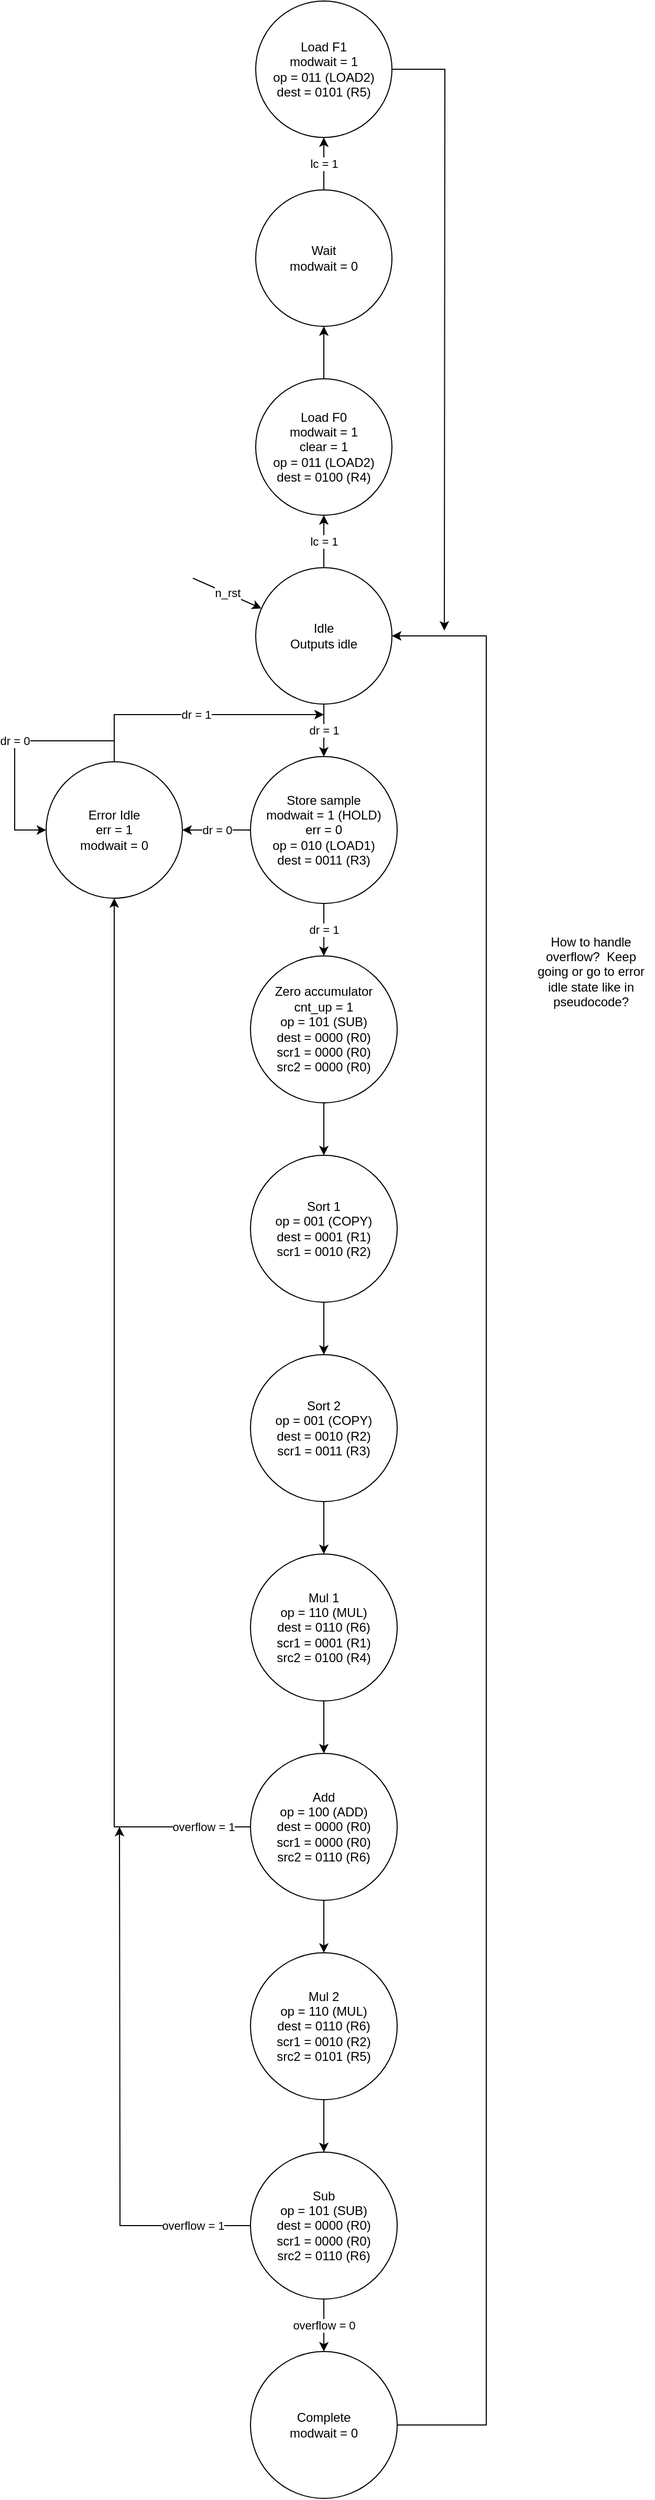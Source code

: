 <mxfile version="14.4.3" type="device"><diagram id="116usIIu4sC35L-W-Oq0" name="Page-1"><mxGraphModel dx="1422" dy="1796" grid="1" gridSize="10" guides="1" tooltips="1" connect="1" arrows="1" fold="1" page="1" pageScale="1" pageWidth="850" pageHeight="1100" math="0" shadow="0"><root><mxCell id="0"/><mxCell id="1" parent="0"/><mxCell id="UNdPtts22r_8lSAZm-GZ-4" value="dr = 1" style="edgeStyle=orthogonalEdgeStyle;rounded=0;orthogonalLoop=1;jettySize=auto;html=1;entryX=0.5;entryY=0;entryDx=0;entryDy=0;" edge="1" parent="1" source="UNdPtts22r_8lSAZm-GZ-1" target="UNdPtts22r_8lSAZm-GZ-3"><mxGeometry relative="1" as="geometry"/></mxCell><mxCell id="UNdPtts22r_8lSAZm-GZ-31" value="lc = 1" style="edgeStyle=orthogonalEdgeStyle;rounded=0;orthogonalLoop=1;jettySize=auto;html=1;entryX=0.5;entryY=1;entryDx=0;entryDy=0;" edge="1" parent="1" source="UNdPtts22r_8lSAZm-GZ-1" target="UNdPtts22r_8lSAZm-GZ-29"><mxGeometry relative="1" as="geometry"/></mxCell><mxCell id="UNdPtts22r_8lSAZm-GZ-1" value="&lt;div&gt;Idle&lt;/div&gt;&lt;div&gt;Outputs idle&lt;br&gt;&lt;/div&gt;" style="ellipse;whiteSpace=wrap;html=1;aspect=fixed;" vertex="1" parent="1"><mxGeometry x="360" y="40" width="130" height="130" as="geometry"/></mxCell><mxCell id="UNdPtts22r_8lSAZm-GZ-2" value="n_rst" style="endArrow=classic;html=1;" edge="1" parent="1" target="UNdPtts22r_8lSAZm-GZ-1"><mxGeometry width="50" height="50" relative="1" as="geometry"><mxPoint x="300" y="50" as="sourcePoint"/><mxPoint x="350" y="10" as="targetPoint"/></mxGeometry></mxCell><mxCell id="UNdPtts22r_8lSAZm-GZ-7" value="dr = 1" style="edgeStyle=orthogonalEdgeStyle;rounded=0;orthogonalLoop=1;jettySize=auto;html=1;" edge="1" parent="1" source="UNdPtts22r_8lSAZm-GZ-3" target="UNdPtts22r_8lSAZm-GZ-6"><mxGeometry relative="1" as="geometry"/></mxCell><mxCell id="UNdPtts22r_8lSAZm-GZ-13" value="dr = 0" style="edgeStyle=orthogonalEdgeStyle;rounded=0;orthogonalLoop=1;jettySize=auto;html=1;entryX=1;entryY=0.5;entryDx=0;entryDy=0;" edge="1" parent="1" source="UNdPtts22r_8lSAZm-GZ-3" target="UNdPtts22r_8lSAZm-GZ-12"><mxGeometry relative="1" as="geometry"/></mxCell><mxCell id="UNdPtts22r_8lSAZm-GZ-3" value="&lt;div&gt;Store sample&lt;br&gt;&lt;/div&gt;&lt;div&gt;modwait = 1 (HOLD)&lt;br&gt;&lt;/div&gt;&lt;div&gt;err = 0&lt;br&gt;&lt;/div&gt;&lt;div&gt;op = 010 (LOAD1)&lt;/div&gt;&lt;div&gt;dest = 0011 (R3)&lt;br&gt;&lt;/div&gt;" style="ellipse;whiteSpace=wrap;html=1;aspect=fixed;" vertex="1" parent="1"><mxGeometry x="355" y="220" width="140" height="140" as="geometry"/></mxCell><mxCell id="UNdPtts22r_8lSAZm-GZ-10" style="edgeStyle=orthogonalEdgeStyle;rounded=0;orthogonalLoop=1;jettySize=auto;html=1;entryX=0.5;entryY=0;entryDx=0;entryDy=0;" edge="1" parent="1" source="UNdPtts22r_8lSAZm-GZ-6" target="UNdPtts22r_8lSAZm-GZ-8"><mxGeometry relative="1" as="geometry"/></mxCell><mxCell id="UNdPtts22r_8lSAZm-GZ-6" value="&lt;div&gt;Zero accumulator&lt;/div&gt;&lt;div&gt;cnt_up = 1&lt;br&gt;&lt;/div&gt;&lt;div&gt;op = 101 (SUB)&lt;/div&gt;&lt;div&gt;dest = 0000 (R0)&lt;/div&gt;&lt;div&gt;scr1 = 0000 (R0)&lt;/div&gt;&lt;div&gt;src2 = 0000 (R0)&lt;br&gt;&lt;/div&gt;" style="ellipse;whiteSpace=wrap;html=1;aspect=fixed;" vertex="1" parent="1"><mxGeometry x="355" y="410" width="140" height="140" as="geometry"/></mxCell><mxCell id="UNdPtts22r_8lSAZm-GZ-11" style="edgeStyle=orthogonalEdgeStyle;rounded=0;orthogonalLoop=1;jettySize=auto;html=1;entryX=0.5;entryY=0;entryDx=0;entryDy=0;" edge="1" parent="1" source="UNdPtts22r_8lSAZm-GZ-8" target="UNdPtts22r_8lSAZm-GZ-9"><mxGeometry relative="1" as="geometry"/></mxCell><mxCell id="UNdPtts22r_8lSAZm-GZ-8" value="&lt;div&gt;Sort 1&lt;br&gt;&lt;/div&gt;&lt;div&gt;op = 001 (COPY)&lt;/div&gt;&lt;div&gt;dest = 0001 (R1)&lt;/div&gt;&lt;div&gt;scr1 = 0010 (R2)&lt;/div&gt;" style="ellipse;whiteSpace=wrap;html=1;aspect=fixed;" vertex="1" parent="1"><mxGeometry x="355" y="600" width="140" height="140" as="geometry"/></mxCell><mxCell id="UNdPtts22r_8lSAZm-GZ-17" style="edgeStyle=orthogonalEdgeStyle;rounded=0;orthogonalLoop=1;jettySize=auto;html=1;entryX=0.5;entryY=0;entryDx=0;entryDy=0;" edge="1" parent="1" source="UNdPtts22r_8lSAZm-GZ-9" target="UNdPtts22r_8lSAZm-GZ-16"><mxGeometry relative="1" as="geometry"/></mxCell><mxCell id="UNdPtts22r_8lSAZm-GZ-9" value="&lt;div&gt;Sort 2&lt;br&gt;&lt;/div&gt;&lt;div&gt;op = 001 (COPY)&lt;/div&gt;&lt;div&gt;dest = 0010 (R2)&lt;/div&gt;&lt;div&gt;scr1 = 0011 (R3)&lt;/div&gt;" style="ellipse;whiteSpace=wrap;html=1;aspect=fixed;" vertex="1" parent="1"><mxGeometry x="355" y="790" width="140" height="140" as="geometry"/></mxCell><mxCell id="UNdPtts22r_8lSAZm-GZ-15" value="dr = 1" style="edgeStyle=orthogonalEdgeStyle;rounded=0;orthogonalLoop=1;jettySize=auto;html=1;" edge="1" parent="1" source="UNdPtts22r_8lSAZm-GZ-12"><mxGeometry relative="1" as="geometry"><mxPoint x="425" y="180" as="targetPoint"/><Array as="points"><mxPoint x="225" y="180"/></Array></mxGeometry></mxCell><mxCell id="UNdPtts22r_8lSAZm-GZ-12" value="Error Idle&lt;br&gt;&lt;div&gt;err = 1&lt;/div&gt;&lt;div&gt;modwait = 0&lt;br&gt;&lt;/div&gt;" style="ellipse;whiteSpace=wrap;html=1;aspect=fixed;" vertex="1" parent="1"><mxGeometry x="160" y="225" width="130" height="130" as="geometry"/></mxCell><mxCell id="UNdPtts22r_8lSAZm-GZ-14" value="dr = 0" style="edgeStyle=orthogonalEdgeStyle;rounded=0;orthogonalLoop=1;jettySize=auto;html=1;entryX=0;entryY=0.5;entryDx=0;entryDy=0;" edge="1" parent="1" source="UNdPtts22r_8lSAZm-GZ-12" target="UNdPtts22r_8lSAZm-GZ-12"><mxGeometry relative="1" as="geometry"><Array as="points"><mxPoint x="225" y="205"/><mxPoint x="130" y="205"/><mxPoint x="130" y="290"/></Array></mxGeometry></mxCell><mxCell id="UNdPtts22r_8lSAZm-GZ-19" style="edgeStyle=orthogonalEdgeStyle;rounded=0;orthogonalLoop=1;jettySize=auto;html=1;" edge="1" parent="1" source="UNdPtts22r_8lSAZm-GZ-16" target="UNdPtts22r_8lSAZm-GZ-18"><mxGeometry relative="1" as="geometry"/></mxCell><mxCell id="UNdPtts22r_8lSAZm-GZ-16" value="&lt;div&gt;Mul 1&lt;br&gt;&lt;/div&gt;&lt;div&gt;op = 110 (MUL)&lt;/div&gt;&lt;div&gt;dest = 0110 (R6)&lt;/div&gt;&lt;div&gt;scr1 = 0001 (R1)&lt;/div&gt;&lt;div&gt;src2 = 0100 (R4)&lt;br&gt;&lt;/div&gt;" style="ellipse;whiteSpace=wrap;html=1;aspect=fixed;" vertex="1" parent="1"><mxGeometry x="355" y="980" width="140" height="140" as="geometry"/></mxCell><mxCell id="UNdPtts22r_8lSAZm-GZ-21" value="overflow = 1" style="edgeStyle=orthogonalEdgeStyle;rounded=0;orthogonalLoop=1;jettySize=auto;html=1;entryX=0.5;entryY=1;entryDx=0;entryDy=0;" edge="1" parent="1" source="UNdPtts22r_8lSAZm-GZ-18" target="UNdPtts22r_8lSAZm-GZ-12"><mxGeometry x="-0.911" relative="1" as="geometry"><mxPoint as="offset"/></mxGeometry></mxCell><mxCell id="UNdPtts22r_8lSAZm-GZ-22" style="edgeStyle=orthogonalEdgeStyle;rounded=0;orthogonalLoop=1;jettySize=auto;html=1;entryX=0.5;entryY=0;entryDx=0;entryDy=0;" edge="1" parent="1" source="UNdPtts22r_8lSAZm-GZ-18" target="UNdPtts22r_8lSAZm-GZ-20"><mxGeometry relative="1" as="geometry"/></mxCell><mxCell id="UNdPtts22r_8lSAZm-GZ-18" value="&lt;div&gt;Add&lt;br&gt;&lt;/div&gt;&lt;div&gt;op = 100 (ADD)&lt;/div&gt;&lt;div&gt;dest = 0000 (R0)&lt;/div&gt;&lt;div&gt;scr1 = 0000 (R0)&lt;/div&gt;&lt;div&gt;src2 = 0110 (R6)&lt;br&gt;&lt;/div&gt;" style="ellipse;whiteSpace=wrap;html=1;aspect=fixed;" vertex="1" parent="1"><mxGeometry x="355" y="1170" width="140" height="140" as="geometry"/></mxCell><mxCell id="UNdPtts22r_8lSAZm-GZ-26" style="edgeStyle=orthogonalEdgeStyle;rounded=0;orthogonalLoop=1;jettySize=auto;html=1;entryX=0.5;entryY=0;entryDx=0;entryDy=0;" edge="1" parent="1" source="UNdPtts22r_8lSAZm-GZ-20" target="UNdPtts22r_8lSAZm-GZ-23"><mxGeometry relative="1" as="geometry"/></mxCell><mxCell id="UNdPtts22r_8lSAZm-GZ-20" value="&lt;div&gt;Mul 2&lt;br&gt;&lt;/div&gt;&lt;div&gt;op = 110 (MUL)&lt;/div&gt;&lt;div&gt;dest = 0110 (R6)&lt;/div&gt;&lt;div&gt;scr1 = 0010 (R2)&lt;/div&gt;&lt;div&gt;src2 = 0101 (R5)&lt;br&gt;&lt;/div&gt;" style="ellipse;whiteSpace=wrap;html=1;aspect=fixed;" vertex="1" parent="1"><mxGeometry x="355" y="1360" width="140" height="140" as="geometry"/></mxCell><mxCell id="UNdPtts22r_8lSAZm-GZ-24" value="overflow = 1" style="edgeStyle=orthogonalEdgeStyle;rounded=0;orthogonalLoop=1;jettySize=auto;html=1;" edge="1" parent="1" source="UNdPtts22r_8lSAZm-GZ-23"><mxGeometry x="-0.782" relative="1" as="geometry"><mxPoint x="230" y="1240" as="targetPoint"/><mxPoint as="offset"/></mxGeometry></mxCell><mxCell id="UNdPtts22r_8lSAZm-GZ-25" value="" style="edgeStyle=orthogonalEdgeStyle;rounded=0;orthogonalLoop=1;jettySize=auto;html=1;entryX=1;entryY=0.5;entryDx=0;entryDy=0;exitX=1;exitY=0.5;exitDx=0;exitDy=0;" edge="1" parent="1" source="UNdPtts22r_8lSAZm-GZ-27" target="UNdPtts22r_8lSAZm-GZ-1"><mxGeometry x="-0.952" relative="1" as="geometry"><mxPoint x="580" y="1690" as="sourcePoint"/><Array as="points"><mxPoint x="580" y="1810"/><mxPoint x="580" y="105"/></Array><mxPoint as="offset"/></mxGeometry></mxCell><mxCell id="UNdPtts22r_8lSAZm-GZ-28" value="overflow = 0" style="edgeStyle=orthogonalEdgeStyle;rounded=0;orthogonalLoop=1;jettySize=auto;html=1;entryX=0.5;entryY=0;entryDx=0;entryDy=0;" edge="1" parent="1" source="UNdPtts22r_8lSAZm-GZ-23" target="UNdPtts22r_8lSAZm-GZ-27"><mxGeometry relative="1" as="geometry"/></mxCell><mxCell id="UNdPtts22r_8lSAZm-GZ-23" value="&lt;div&gt;Sub&lt;br&gt;&lt;/div&gt;&lt;div&gt;op = 101 (SUB)&lt;/div&gt;&lt;div&gt;dest = 0000 (R0)&lt;/div&gt;&lt;div&gt;scr1 = 0000 (R0)&lt;/div&gt;&lt;div&gt;src2 = 0110 (R6)&lt;br&gt;&lt;/div&gt;" style="ellipse;whiteSpace=wrap;html=1;aspect=fixed;" vertex="1" parent="1"><mxGeometry x="355" y="1550" width="140" height="140" as="geometry"/></mxCell><mxCell id="UNdPtts22r_8lSAZm-GZ-27" value="&lt;div&gt;Complete&lt;br&gt;&lt;/div&gt;&lt;div&gt;modwait = 0&lt;/div&gt;" style="ellipse;whiteSpace=wrap;html=1;aspect=fixed;" vertex="1" parent="1"><mxGeometry x="355" y="1740" width="140" height="140" as="geometry"/></mxCell><mxCell id="UNdPtts22r_8lSAZm-GZ-33" style="edgeStyle=orthogonalEdgeStyle;rounded=0;orthogonalLoop=1;jettySize=auto;html=1;entryX=0.5;entryY=1;entryDx=0;entryDy=0;" edge="1" parent="1" source="UNdPtts22r_8lSAZm-GZ-29" target="UNdPtts22r_8lSAZm-GZ-32"><mxGeometry relative="1" as="geometry"/></mxCell><mxCell id="UNdPtts22r_8lSAZm-GZ-29" value="&lt;div&gt;Load F0&lt;br&gt;&lt;/div&gt;&lt;div&gt;modwait = 1&lt;/div&gt;&lt;div&gt;clear = 1&lt;br&gt;&lt;/div&gt;&lt;div&gt;op = 011 (LOAD2)&lt;br&gt;&lt;/div&gt;&lt;div&gt;dest = 0100 (R4)&lt;br&gt;&lt;/div&gt;" style="ellipse;whiteSpace=wrap;html=1;aspect=fixed;" vertex="1" parent="1"><mxGeometry x="360" y="-140" width="130" height="130" as="geometry"/></mxCell><mxCell id="UNdPtts22r_8lSAZm-GZ-35" value="lc = 1" style="edgeStyle=orthogonalEdgeStyle;rounded=0;orthogonalLoop=1;jettySize=auto;html=1;entryX=0.5;entryY=1;entryDx=0;entryDy=0;" edge="1" parent="1" source="UNdPtts22r_8lSAZm-GZ-32" target="UNdPtts22r_8lSAZm-GZ-34"><mxGeometry relative="1" as="geometry"/></mxCell><mxCell id="UNdPtts22r_8lSAZm-GZ-32" value="&lt;div&gt;Wait&lt;br&gt;&lt;/div&gt;&lt;div&gt;modwait = 0&lt;br&gt;&lt;/div&gt;" style="ellipse;whiteSpace=wrap;html=1;aspect=fixed;" vertex="1" parent="1"><mxGeometry x="360" y="-320" width="130" height="130" as="geometry"/></mxCell><mxCell id="UNdPtts22r_8lSAZm-GZ-36" style="edgeStyle=orthogonalEdgeStyle;rounded=0;orthogonalLoop=1;jettySize=auto;html=1;" edge="1" parent="1" source="UNdPtts22r_8lSAZm-GZ-34"><mxGeometry relative="1" as="geometry"><mxPoint x="540" y="100" as="targetPoint"/></mxGeometry></mxCell><mxCell id="UNdPtts22r_8lSAZm-GZ-34" value="&lt;div&gt;Load F1&lt;br&gt;&lt;/div&gt;&lt;div&gt;modwait = 1&lt;/div&gt;&lt;div&gt;op = 011 (LOAD2)&lt;br&gt;&lt;/div&gt;&lt;div&gt;dest = 0101 (R5)&lt;br&gt;&lt;/div&gt;" style="ellipse;whiteSpace=wrap;html=1;aspect=fixed;" vertex="1" parent="1"><mxGeometry x="360" y="-500" width="130" height="130" as="geometry"/></mxCell><mxCell id="UNdPtts22r_8lSAZm-GZ-37" value="How to handle overflow?&amp;nbsp; Keep going or go to error idle state like in pseudocode?" style="text;html=1;strokeColor=none;fillColor=none;align=center;verticalAlign=middle;whiteSpace=wrap;rounded=0;" vertex="1" parent="1"><mxGeometry x="620" y="380" width="120" height="90" as="geometry"/></mxCell></root></mxGraphModel></diagram></mxfile>